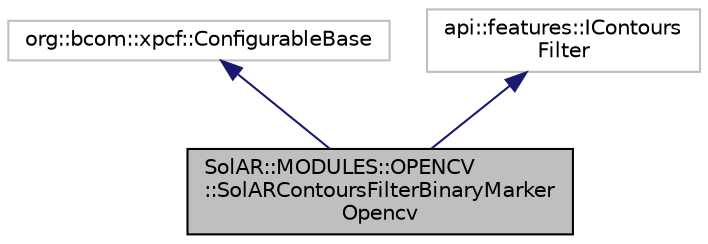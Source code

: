 digraph "SolAR::MODULES::OPENCV::SolARContoursFilterBinaryMarkerOpencv"
{
 // LATEX_PDF_SIZE
  edge [fontname="Helvetica",fontsize="10",labelfontname="Helvetica",labelfontsize="10"];
  node [fontname="Helvetica",fontsize="10",shape=record];
  Node1 [label="SolAR::MODULES::OPENCV\l::SolARContoursFilterBinaryMarker\lOpencv",height=0.2,width=0.4,color="black", fillcolor="grey75", style="filled", fontcolor="black",tooltip="Filters contours to select only the contours of squared binary markers. UUID: 4309dcc6-cc73-11e7-abc4..."];
  Node2 -> Node1 [dir="back",color="midnightblue",fontsize="10",style="solid",fontname="Helvetica"];
  Node2 [label="org::bcom::xpcf::ConfigurableBase",height=0.2,width=0.4,color="grey75", fillcolor="white", style="filled",tooltip=" "];
  Node3 -> Node1 [dir="back",color="midnightblue",fontsize="10",style="solid",fontname="Helvetica"];
  Node3 [label="api::features::IContours\lFilter",height=0.2,width=0.4,color="grey75", fillcolor="white", style="filled",tooltip=" "];
}
